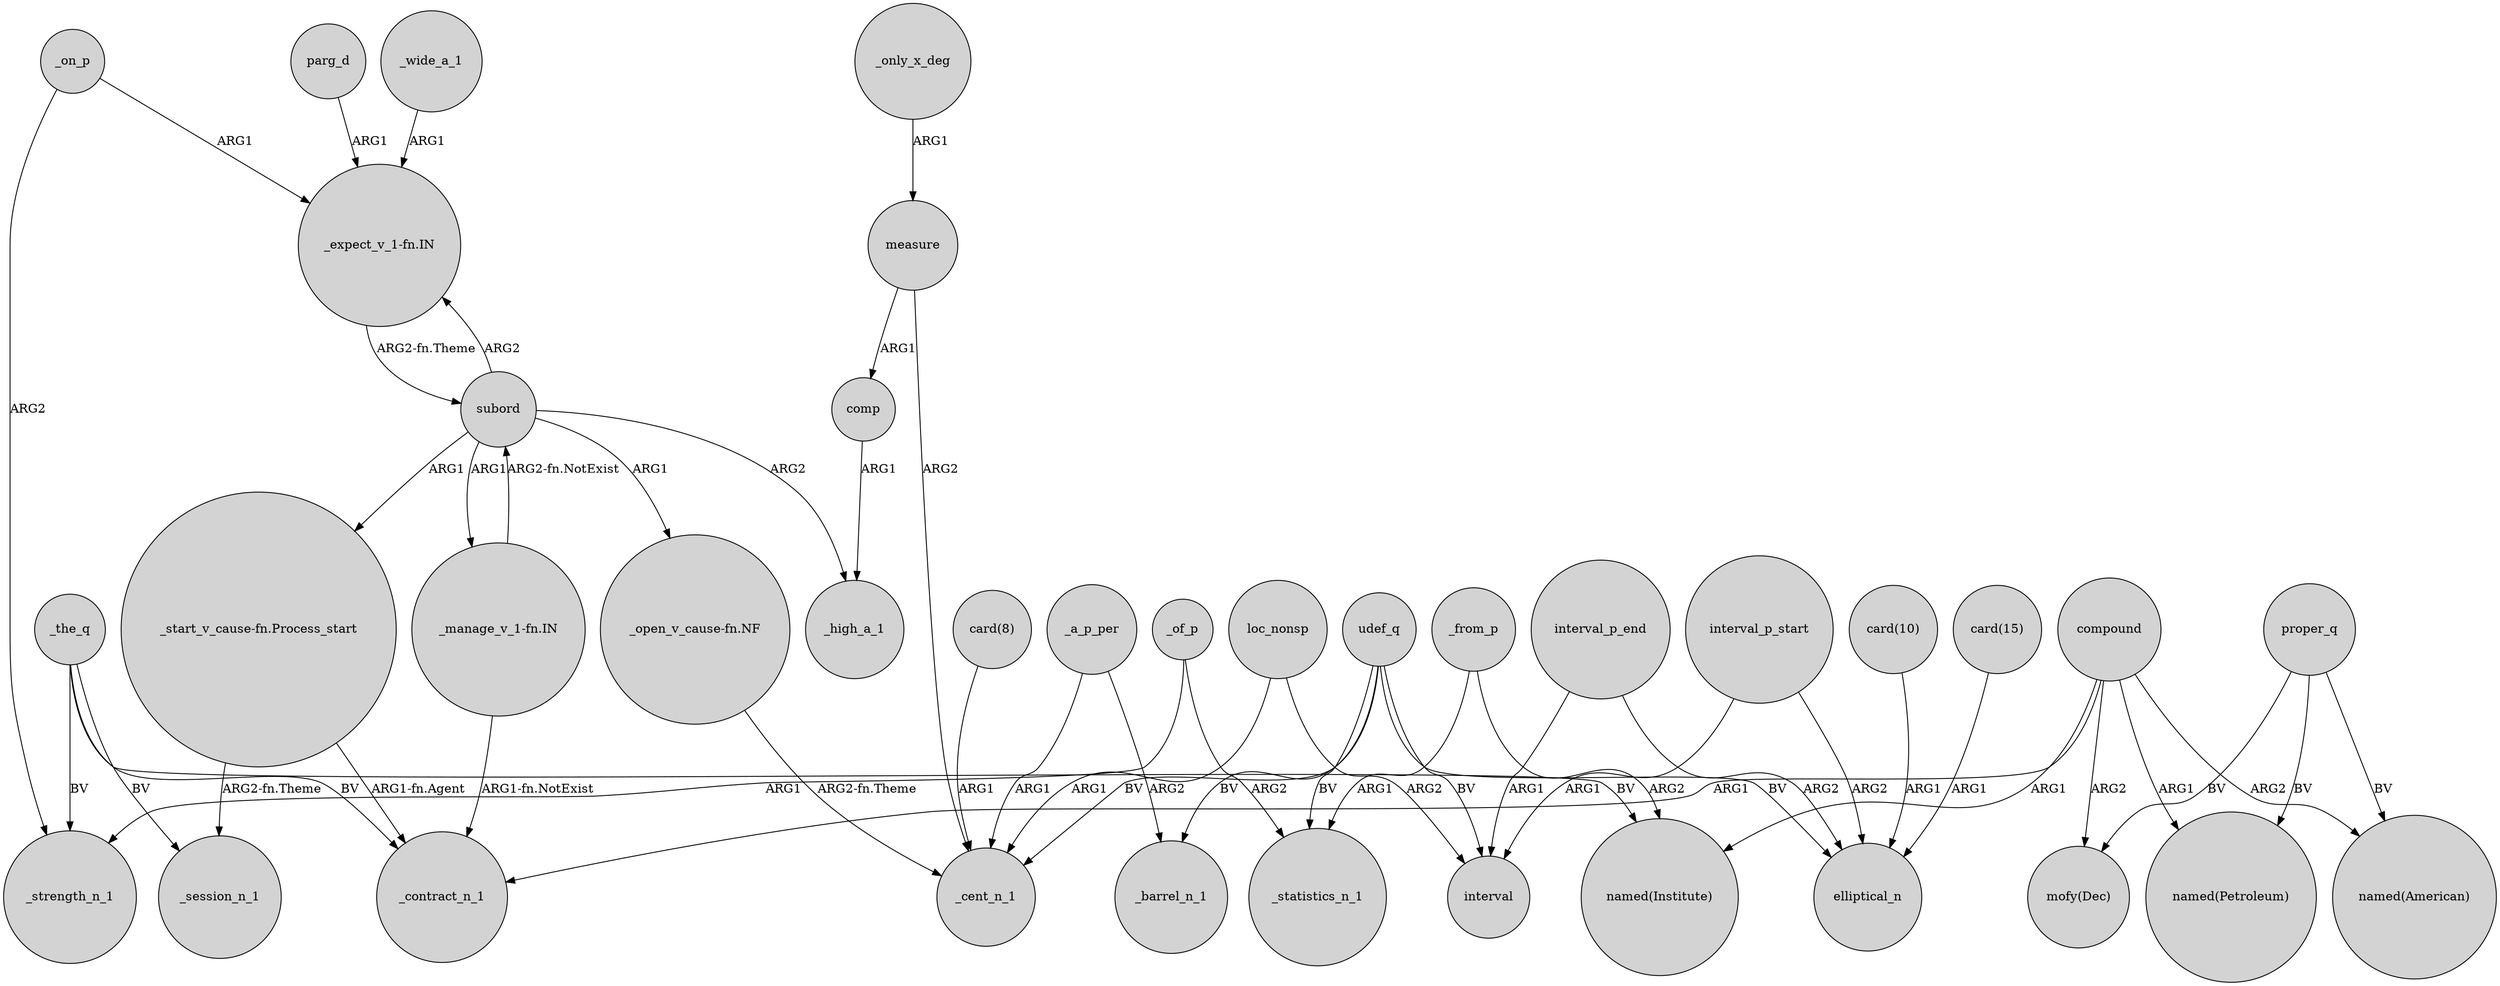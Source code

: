 digraph {
	node [shape=circle style=filled]
	_wide_a_1 -> "_expect_v_1-fn.IN" [label=ARG1]
	proper_q -> "named(Petroleum)" [label=BV]
	loc_nonsp -> interval [label=ARG2]
	subord -> "_manage_v_1-fn.IN" [label=ARG1]
	udef_q -> elliptical_n [label=BV]
	_the_q -> _session_n_1 [label=BV]
	_from_p -> _statistics_n_1 [label=ARG1]
	proper_q -> "named(American)" [label=BV]
	"card(10)" -> elliptical_n [label=ARG1]
	proper_q -> "mofy(Dec)" [label=BV]
	_of_p -> _statistics_n_1 [label=ARG2]
	_on_p -> _strength_n_1 [label=ARG2]
	"_open_v_cause-fn.NF" -> _cent_n_1 [label="ARG2-fn.Theme"]
	subord -> "_expect_v_1-fn.IN" [label=ARG2]
	interval_p_end -> elliptical_n [label=ARG2]
	"card(15)" -> elliptical_n [label=ARG1]
	subord -> "_start_v_cause-fn.Process_start" [label=ARG1]
	udef_q -> _statistics_n_1 [label=BV]
	measure -> comp [label=ARG1]
	"_expect_v_1-fn.IN" -> subord [label="ARG2-fn.Theme"]
	_from_p -> "named(Institute)" [label=ARG2]
	comp -> _high_a_1 [label=ARG1]
	interval_p_start -> elliptical_n [label=ARG2]
	compound -> _contract_n_1 [label=ARG1]
	_a_p_per -> _barrel_n_1 [label=ARG2]
	compound -> "named(American)" [label=ARG2]
	udef_q -> _cent_n_1 [label=BV]
	compound -> "named(Institute)" [label=ARG1]
	measure -> _cent_n_1 [label=ARG2]
	subord -> _high_a_1 [label=ARG2]
	_on_p -> "_expect_v_1-fn.IN" [label=ARG1]
	_the_q -> "named(Institute)" [label=BV]
	_the_q -> _contract_n_1 [label=BV]
	compound -> "mofy(Dec)" [label=ARG2]
	interval_p_start -> interval [label=ARG1]
	"_start_v_cause-fn.Process_start" -> _contract_n_1 [label="ARG1-fn.Agent"]
	subord -> "_open_v_cause-fn.NF" [label=ARG1]
	"card(8)" -> _cent_n_1 [label=ARG1]
	parg_d -> "_expect_v_1-fn.IN" [label=ARG1]
	_a_p_per -> _cent_n_1 [label=ARG1]
	"_start_v_cause-fn.Process_start" -> _session_n_1 [label="ARG2-fn.Theme"]
	compound -> "named(Petroleum)" [label=ARG1]
	loc_nonsp -> _cent_n_1 [label=ARG1]
	interval_p_end -> interval [label=ARG1]
	"_manage_v_1-fn.IN" -> subord [label="ARG2-fn.NotExist"]
	_of_p -> _strength_n_1 [label=ARG1]
	_only_x_deg -> measure [label=ARG1]
	udef_q -> _barrel_n_1 [label=BV]
	"_manage_v_1-fn.IN" -> _contract_n_1 [label="ARG1-fn.NotExist"]
	udef_q -> interval [label=BV]
	_the_q -> _strength_n_1 [label=BV]
}
